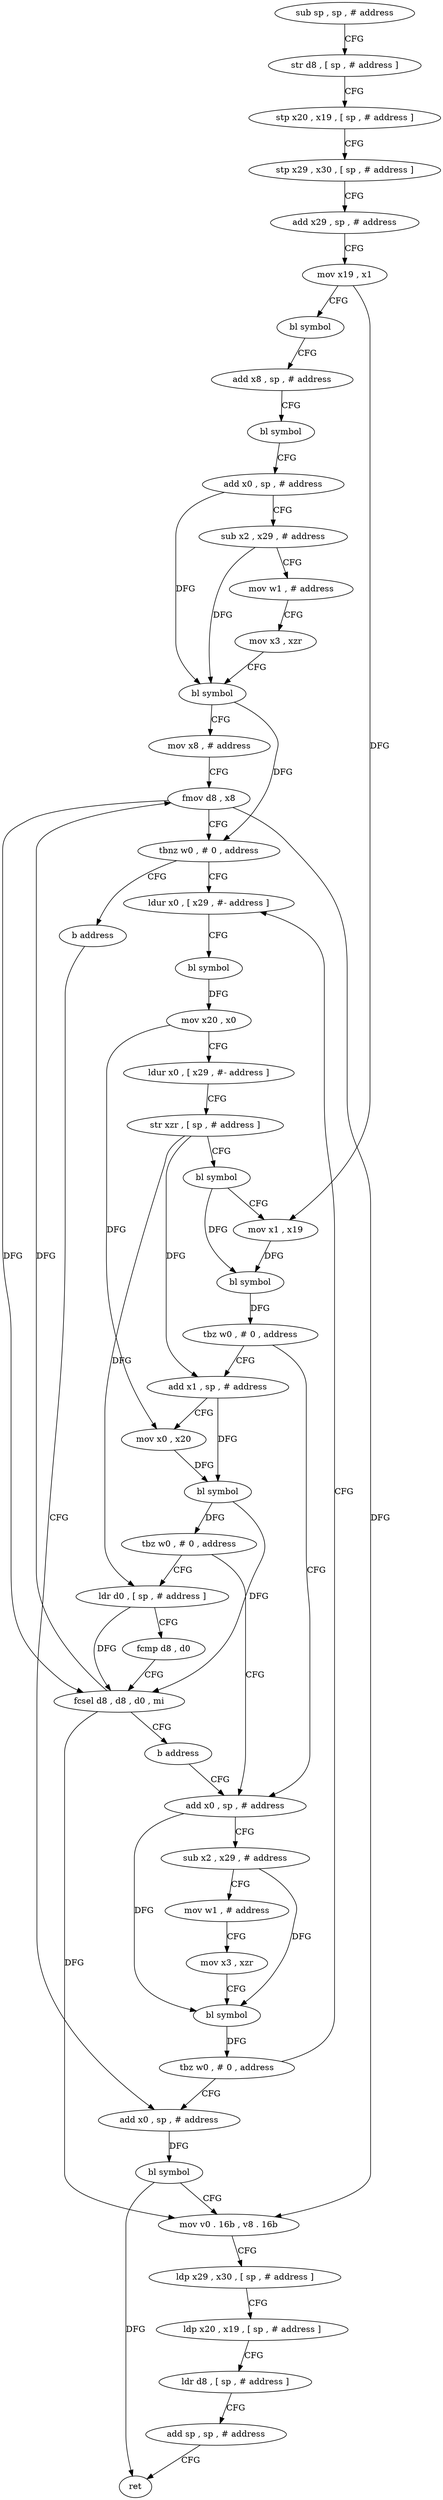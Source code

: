 digraph "func" {
"137800" [label = "sub sp , sp , # address" ]
"137804" [label = "str d8 , [ sp , # address ]" ]
"137808" [label = "stp x20 , x19 , [ sp , # address ]" ]
"137812" [label = "stp x29 , x30 , [ sp , # address ]" ]
"137816" [label = "add x29 , sp , # address" ]
"137820" [label = "mov x19 , x1" ]
"137824" [label = "bl symbol" ]
"137828" [label = "add x8 , sp , # address" ]
"137832" [label = "bl symbol" ]
"137836" [label = "add x0 , sp , # address" ]
"137840" [label = "sub x2 , x29 , # address" ]
"137844" [label = "mov w1 , # address" ]
"137848" [label = "mov x3 , xzr" ]
"137852" [label = "bl symbol" ]
"137856" [label = "mov x8 , # address" ]
"137860" [label = "fmov d8 , x8" ]
"137864" [label = "tbnz w0 , # 0 , address" ]
"137896" [label = "ldur x0 , [ x29 , #- address ]" ]
"137868" [label = "b address" ]
"137900" [label = "bl symbol" ]
"137904" [label = "mov x20 , x0" ]
"137908" [label = "ldur x0 , [ x29 , #- address ]" ]
"137912" [label = "str xzr , [ sp , # address ]" ]
"137916" [label = "bl symbol" ]
"137920" [label = "mov x1 , x19" ]
"137924" [label = "bl symbol" ]
"137928" [label = "tbz w0 , # 0 , address" ]
"137872" [label = "add x0 , sp , # address" ]
"137932" [label = "add x1 , sp , # address" ]
"137964" [label = "add x0 , sp , # address" ]
"137876" [label = "sub x2 , x29 , # address" ]
"137880" [label = "mov w1 , # address" ]
"137884" [label = "mov x3 , xzr" ]
"137888" [label = "bl symbol" ]
"137892" [label = "tbz w0 , # 0 , address" ]
"137936" [label = "mov x0 , x20" ]
"137940" [label = "bl symbol" ]
"137944" [label = "tbz w0 , # 0 , address" ]
"137948" [label = "ldr d0 , [ sp , # address ]" ]
"137968" [label = "bl symbol" ]
"137972" [label = "mov v0 . 16b , v8 . 16b" ]
"137976" [label = "ldp x29 , x30 , [ sp , # address ]" ]
"137980" [label = "ldp x20 , x19 , [ sp , # address ]" ]
"137984" [label = "ldr d8 , [ sp , # address ]" ]
"137988" [label = "add sp , sp , # address" ]
"137992" [label = "ret" ]
"137952" [label = "fcmp d8 , d0" ]
"137956" [label = "fcsel d8 , d8 , d0 , mi" ]
"137960" [label = "b address" ]
"137800" -> "137804" [ label = "CFG" ]
"137804" -> "137808" [ label = "CFG" ]
"137808" -> "137812" [ label = "CFG" ]
"137812" -> "137816" [ label = "CFG" ]
"137816" -> "137820" [ label = "CFG" ]
"137820" -> "137824" [ label = "CFG" ]
"137820" -> "137920" [ label = "DFG" ]
"137824" -> "137828" [ label = "CFG" ]
"137828" -> "137832" [ label = "CFG" ]
"137832" -> "137836" [ label = "CFG" ]
"137836" -> "137840" [ label = "CFG" ]
"137836" -> "137852" [ label = "DFG" ]
"137840" -> "137844" [ label = "CFG" ]
"137840" -> "137852" [ label = "DFG" ]
"137844" -> "137848" [ label = "CFG" ]
"137848" -> "137852" [ label = "CFG" ]
"137852" -> "137856" [ label = "CFG" ]
"137852" -> "137864" [ label = "DFG" ]
"137856" -> "137860" [ label = "CFG" ]
"137860" -> "137864" [ label = "CFG" ]
"137860" -> "137972" [ label = "DFG" ]
"137860" -> "137956" [ label = "DFG" ]
"137864" -> "137896" [ label = "CFG" ]
"137864" -> "137868" [ label = "CFG" ]
"137896" -> "137900" [ label = "CFG" ]
"137868" -> "137964" [ label = "CFG" ]
"137900" -> "137904" [ label = "DFG" ]
"137904" -> "137908" [ label = "CFG" ]
"137904" -> "137936" [ label = "DFG" ]
"137908" -> "137912" [ label = "CFG" ]
"137912" -> "137916" [ label = "CFG" ]
"137912" -> "137948" [ label = "DFG" ]
"137912" -> "137932" [ label = "DFG" ]
"137916" -> "137920" [ label = "CFG" ]
"137916" -> "137924" [ label = "DFG" ]
"137920" -> "137924" [ label = "DFG" ]
"137924" -> "137928" [ label = "DFG" ]
"137928" -> "137872" [ label = "CFG" ]
"137928" -> "137932" [ label = "CFG" ]
"137872" -> "137876" [ label = "CFG" ]
"137872" -> "137888" [ label = "DFG" ]
"137932" -> "137936" [ label = "CFG" ]
"137932" -> "137940" [ label = "DFG" ]
"137964" -> "137968" [ label = "DFG" ]
"137876" -> "137880" [ label = "CFG" ]
"137876" -> "137888" [ label = "DFG" ]
"137880" -> "137884" [ label = "CFG" ]
"137884" -> "137888" [ label = "CFG" ]
"137888" -> "137892" [ label = "DFG" ]
"137892" -> "137964" [ label = "CFG" ]
"137892" -> "137896" [ label = "CFG" ]
"137936" -> "137940" [ label = "DFG" ]
"137940" -> "137944" [ label = "DFG" ]
"137940" -> "137956" [ label = "DFG" ]
"137944" -> "137872" [ label = "CFG" ]
"137944" -> "137948" [ label = "CFG" ]
"137948" -> "137952" [ label = "CFG" ]
"137948" -> "137956" [ label = "DFG" ]
"137968" -> "137972" [ label = "CFG" ]
"137968" -> "137992" [ label = "DFG" ]
"137972" -> "137976" [ label = "CFG" ]
"137976" -> "137980" [ label = "CFG" ]
"137980" -> "137984" [ label = "CFG" ]
"137984" -> "137988" [ label = "CFG" ]
"137988" -> "137992" [ label = "CFG" ]
"137952" -> "137956" [ label = "CFG" ]
"137956" -> "137960" [ label = "CFG" ]
"137956" -> "137860" [ label = "DFG" ]
"137956" -> "137972" [ label = "DFG" ]
"137960" -> "137872" [ label = "CFG" ]
}
